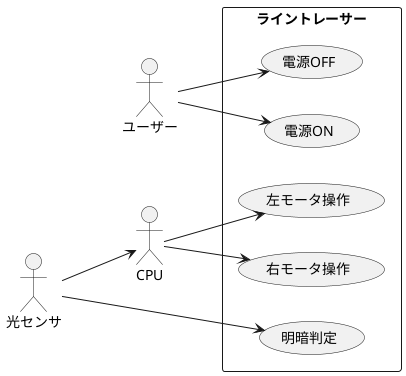 @startuml  
left to right direction
actor ユーザー
actor CPU
actor 光センサ
rectangle ライントレーサー{
usecase 電源ON
usecase 電源OFF
usecase 明暗判定
usecase 右モータ操作
usecase 左モータ操作
}
ユーザー --> 電源ON
ユーザー --> 電源OFF
CPU --> 右モータ操作
CPU --> 左モータ操作
光センサ --> CPU
光センサ --> 明暗判定
@enduml